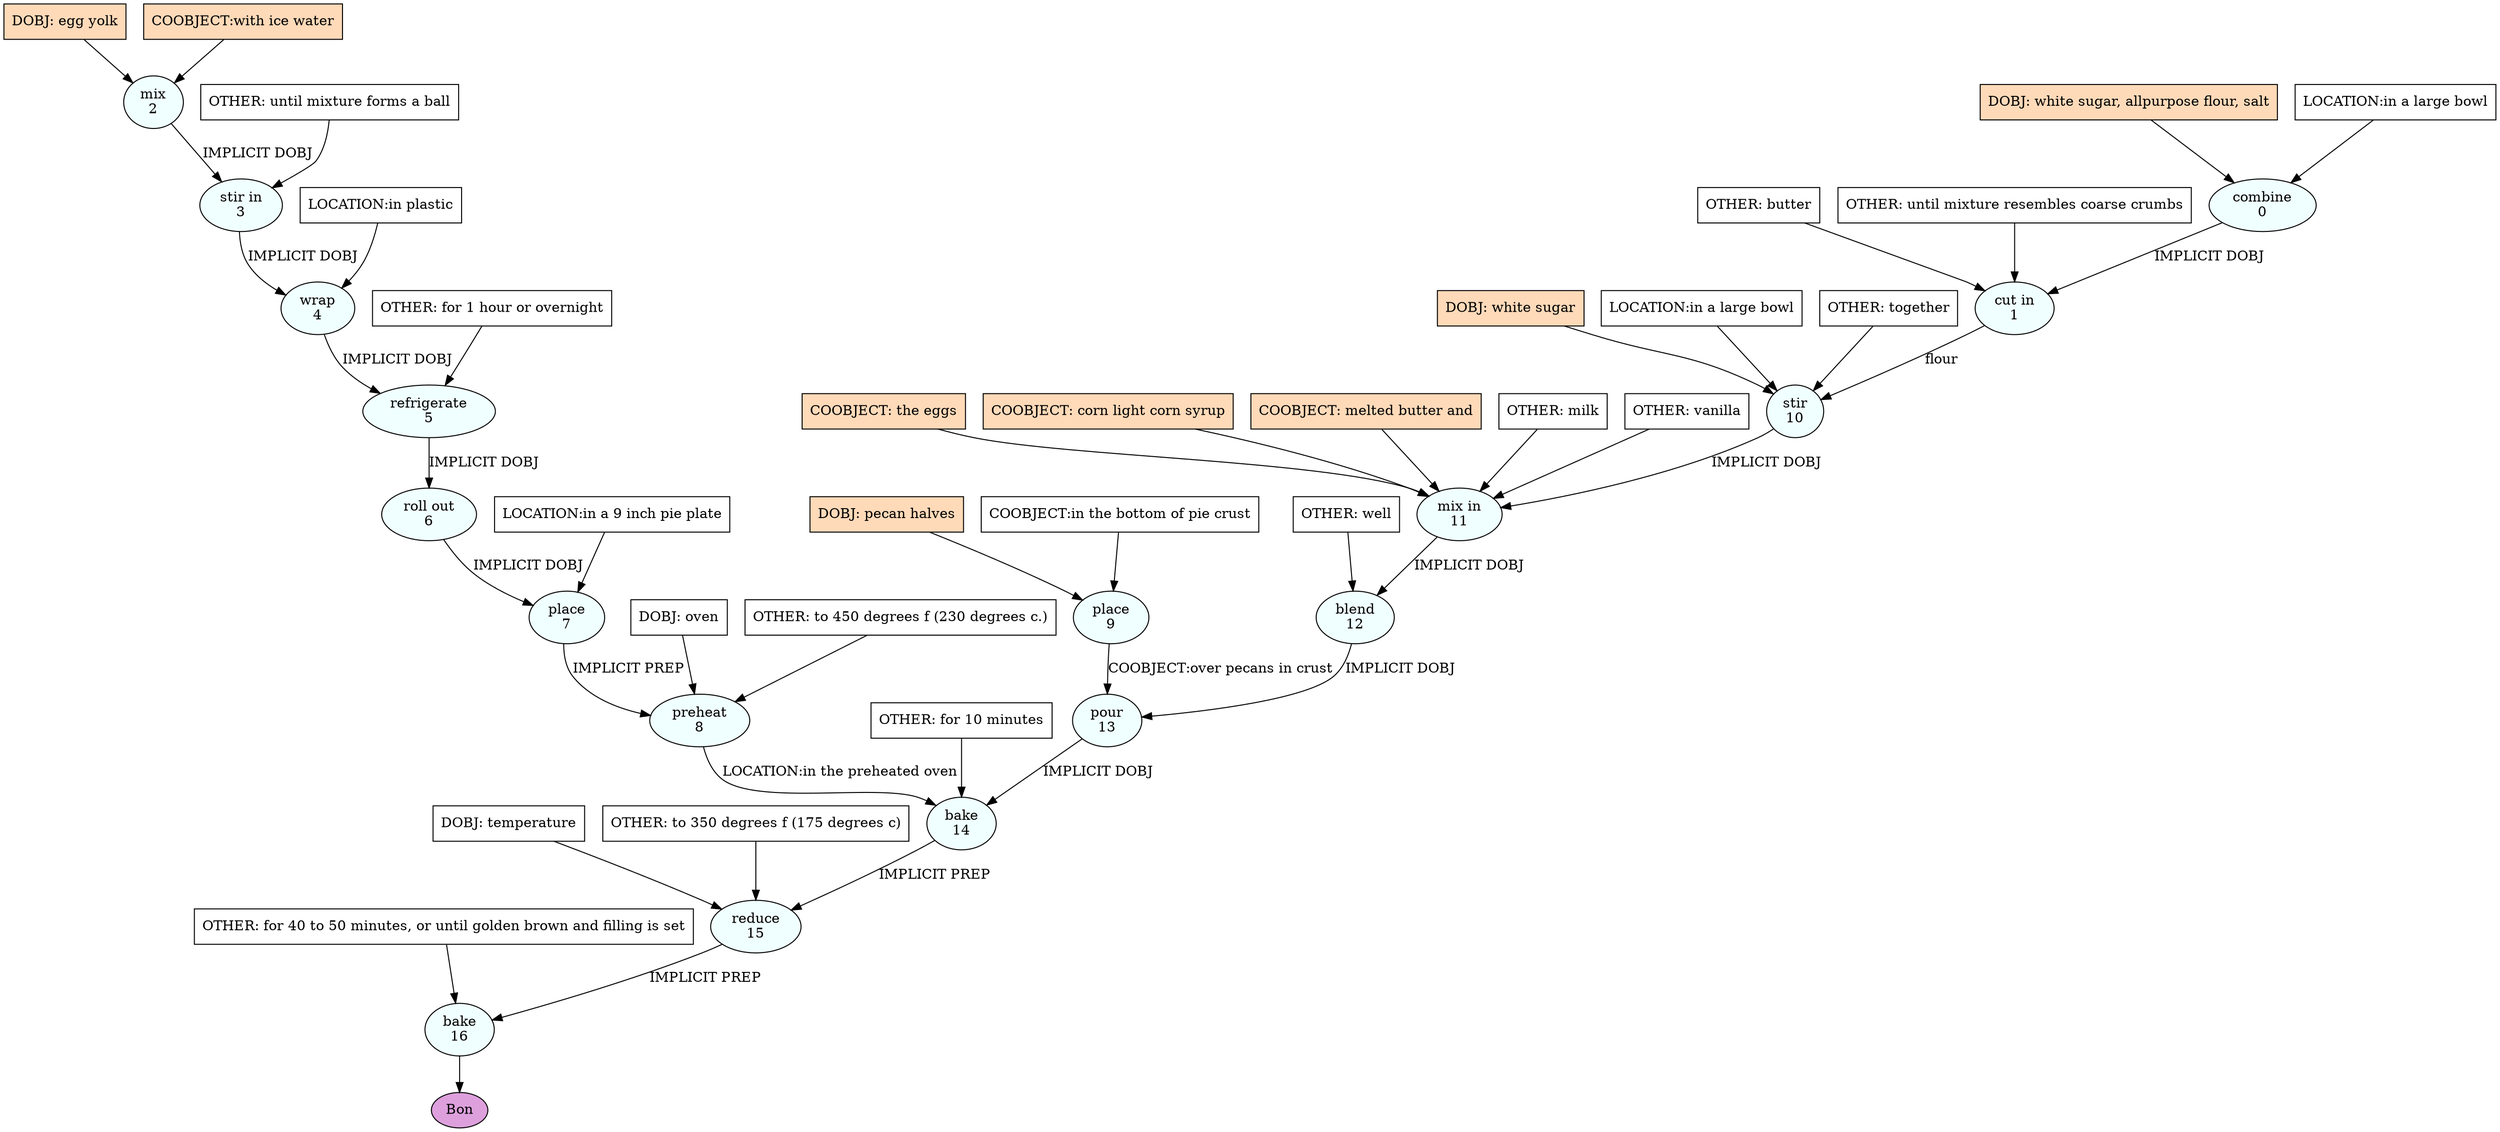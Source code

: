 digraph recipe {
E0[label="combine
0", shape=oval, style=filled, fillcolor=azure]
E1[label="cut in
1", shape=oval, style=filled, fillcolor=azure]
E2[label="mix
2", shape=oval, style=filled, fillcolor=azure]
E3[label="stir in
3", shape=oval, style=filled, fillcolor=azure]
E4[label="wrap
4", shape=oval, style=filled, fillcolor=azure]
E5[label="refrigerate
5", shape=oval, style=filled, fillcolor=azure]
E6[label="roll out
6", shape=oval, style=filled, fillcolor=azure]
E7[label="place
7", shape=oval, style=filled, fillcolor=azure]
E8[label="preheat
8", shape=oval, style=filled, fillcolor=azure]
E9[label="place
9", shape=oval, style=filled, fillcolor=azure]
E10[label="stir
10", shape=oval, style=filled, fillcolor=azure]
E11[label="mix in
11", shape=oval, style=filled, fillcolor=azure]
E12[label="blend
12", shape=oval, style=filled, fillcolor=azure]
E13[label="pour
13", shape=oval, style=filled, fillcolor=azure]
E14[label="bake
14", shape=oval, style=filled, fillcolor=azure]
E15[label="reduce
15", shape=oval, style=filled, fillcolor=azure]
E16[label="bake
16", shape=oval, style=filled, fillcolor=azure]
D0[label="DOBJ: white sugar, allpurpose flour, salt", shape=box, style=filled, fillcolor=peachpuff]
D0 -> E0
P0_0[label="LOCATION:in a large bowl", shape=box, style=filled, fillcolor=white]
P0_0 -> E0
D2[label="DOBJ: egg yolk", shape=box, style=filled, fillcolor=peachpuff]
D2 -> E2
P2_0[label="COOBJECT:with ice water", shape=box, style=filled, fillcolor=peachpuff]
P2_0 -> E2
D9[label="DOBJ: pecan halves", shape=box, style=filled, fillcolor=peachpuff]
D9 -> E9
P9_0[label="COOBJECT:in the bottom of pie crust", shape=box, style=filled, fillcolor=white]
P9_0 -> E9
E0 -> E1 [label="IMPLICIT DOBJ"]
O1_0_0[label="OTHER: butter", shape=box, style=filled, fillcolor=white]
O1_0_0 -> E1
O1_1_0[label="OTHER: until mixture resembles coarse crumbs", shape=box, style=filled, fillcolor=white]
O1_1_0 -> E1
E2 -> E3 [label="IMPLICIT DOBJ"]
O3_0_0[label="OTHER: until mixture forms a ball", shape=box, style=filled, fillcolor=white]
O3_0_0 -> E3
E3 -> E4 [label="IMPLICIT DOBJ"]
P4_0_0[label="LOCATION:in plastic", shape=box, style=filled, fillcolor=white]
P4_0_0 -> E4
E4 -> E5 [label="IMPLICIT DOBJ"]
O5_0_0[label="OTHER: for 1 hour or overnight", shape=box, style=filled, fillcolor=white]
O5_0_0 -> E5
E5 -> E6 [label="IMPLICIT DOBJ"]
E6 -> E7 [label="IMPLICIT DOBJ"]
P7_0_0[label="LOCATION:in a 9 inch pie plate", shape=box, style=filled, fillcolor=white]
P7_0_0 -> E7
D8_0[label="DOBJ: oven", shape=box, style=filled, fillcolor=white]
D8_0 -> E8
E7 -> E8 [label="IMPLICIT PREP"]
O8_0_0[label="OTHER: to 450 degrees f (230 degrees c.)", shape=box, style=filled, fillcolor=white]
O8_0_0 -> E8
D10_ing[label="DOBJ: white sugar", shape=box, style=filled, fillcolor=peachpuff]
D10_ing -> E10
E1 -> E10 [label="flour"]
P10_0_0[label="LOCATION:in a large bowl", shape=box, style=filled, fillcolor=white]
P10_0_0 -> E10
O10_0_0[label="OTHER: together", shape=box, style=filled, fillcolor=white]
O10_0_0 -> E10
E10 -> E11 [label="IMPLICIT DOBJ"]
P11_0_ing[label="COOBJECT: the eggs", shape=box, style=filled, fillcolor=peachpuff]
P11_0_ing -> E11
P11_1_ing[label="COOBJECT: corn light corn syrup", shape=box, style=filled, fillcolor=peachpuff]
P11_1_ing -> E11
P11_2_ing[label="COOBJECT: melted butter and", shape=box, style=filled, fillcolor=peachpuff]
P11_2_ing -> E11
O11_0_0[label="OTHER: milk", shape=box, style=filled, fillcolor=white]
O11_0_0 -> E11
O11_1_0[label="OTHER: vanilla", shape=box, style=filled, fillcolor=white]
O11_1_0 -> E11
E11 -> E12 [label="IMPLICIT DOBJ"]
O12_0_0[label="OTHER: well", shape=box, style=filled, fillcolor=white]
O12_0_0 -> E12
E12 -> E13 [label="IMPLICIT DOBJ"]
E9 -> E13 [label="COOBJECT:over pecans in crust"]
E13 -> E14 [label="IMPLICIT DOBJ"]
E8 -> E14 [label="LOCATION:in the preheated oven"]
O14_0_0[label="OTHER: for 10 minutes", shape=box, style=filled, fillcolor=white]
O14_0_0 -> E14
D15_0[label="DOBJ: temperature", shape=box, style=filled, fillcolor=white]
D15_0 -> E15
E14 -> E15 [label="IMPLICIT PREP"]
O15_0_0[label="OTHER: to 350 degrees f (175 degrees c)", shape=box, style=filled, fillcolor=white]
O15_0_0 -> E15
E15 -> E16 [label="IMPLICIT PREP"]
O16_0_0[label="OTHER: for 40 to 50 minutes, or until golden brown and filling is set", shape=box, style=filled, fillcolor=white]
O16_0_0 -> E16
EOR[label="Bon", shape=oval, style=filled, fillcolor=plum]
E16 -> EOR
}
